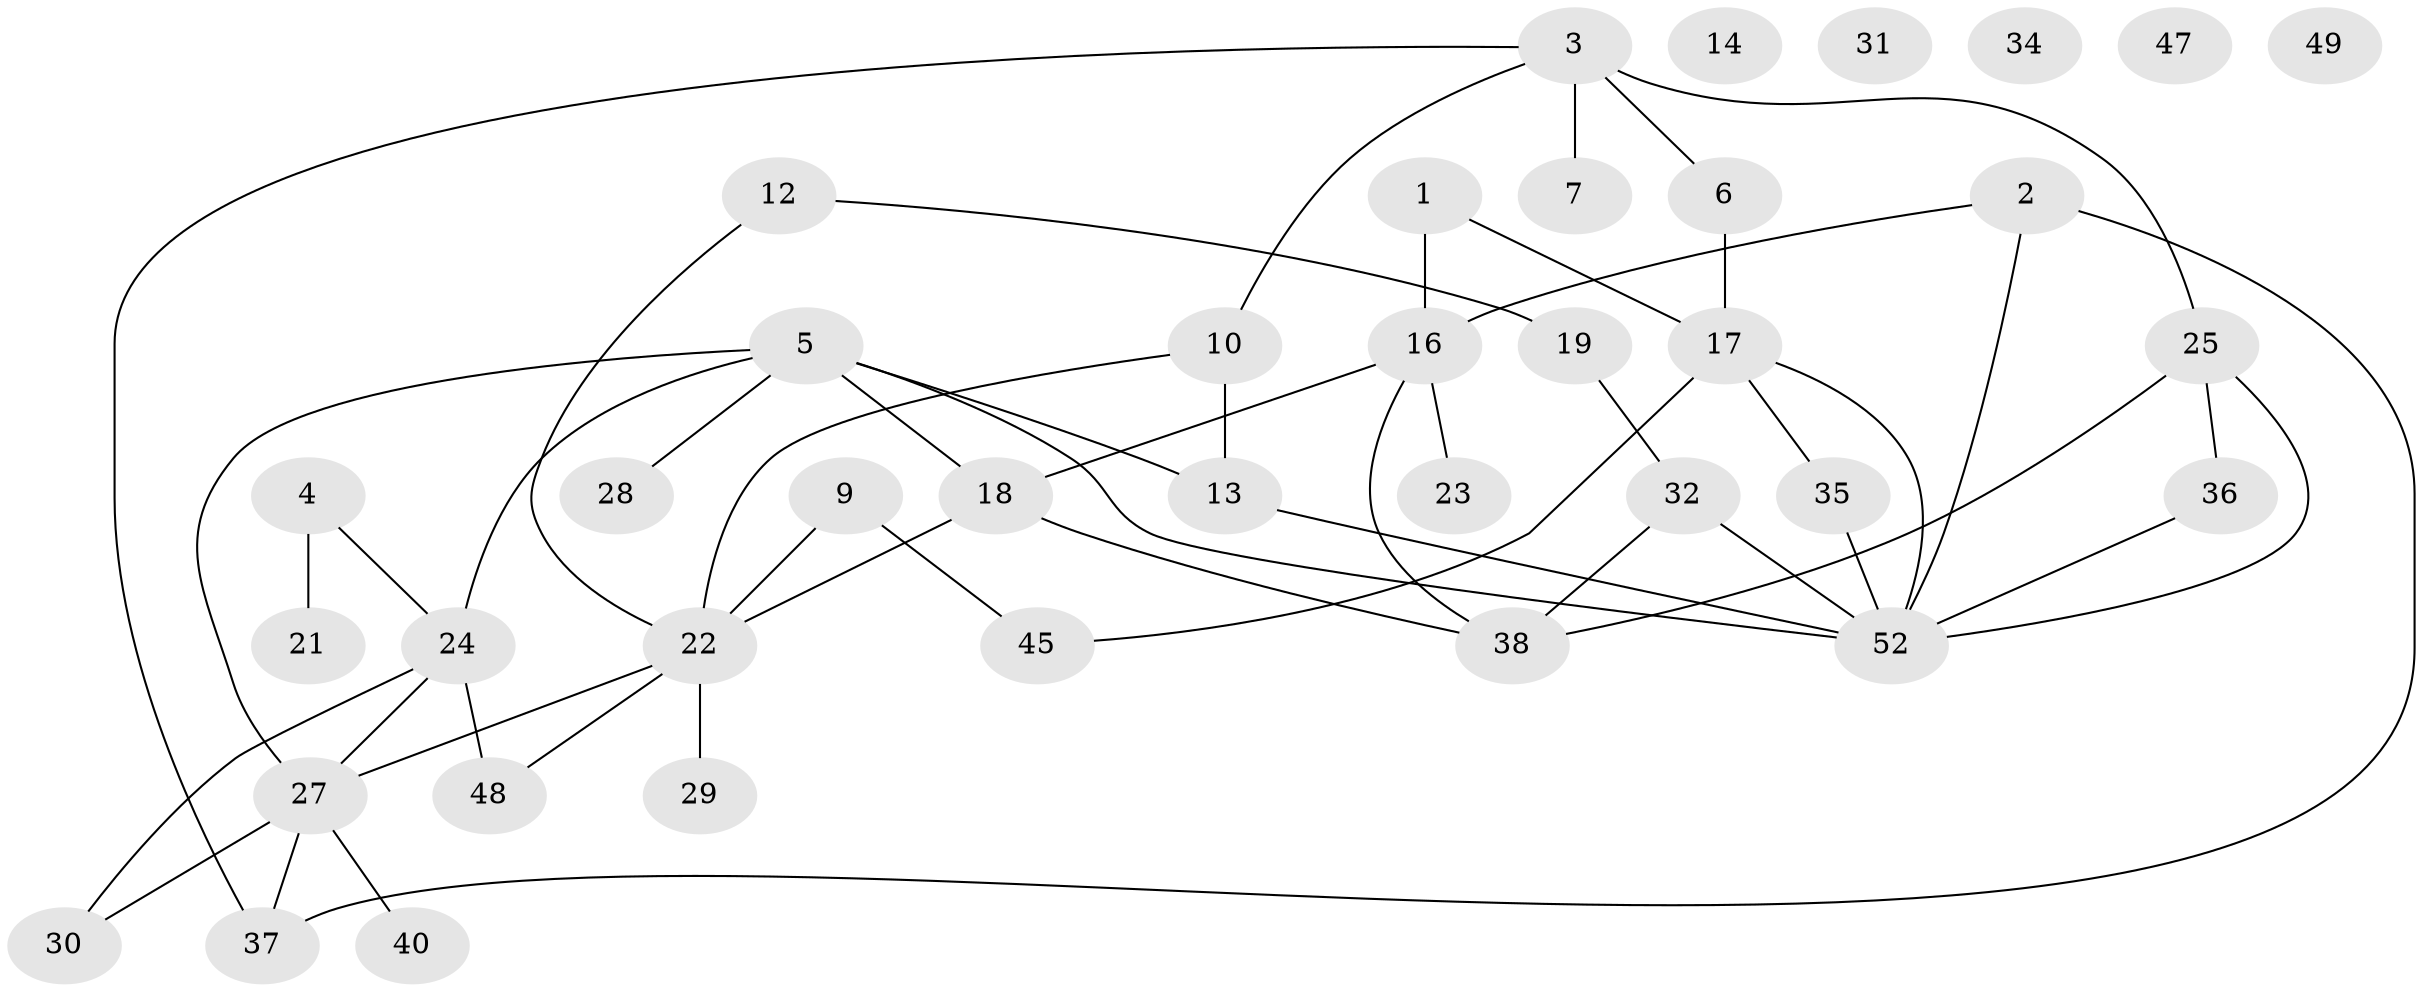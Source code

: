 // original degree distribution, {2: 0.3684210526315789, 3: 0.21052631578947367, 4: 0.14035087719298245, 0: 0.08771929824561403, 5: 0.07017543859649122, 1: 0.10526315789473684, 6: 0.017543859649122806}
// Generated by graph-tools (version 1.1) at 2025/41/03/06/25 10:41:20]
// undirected, 38 vertices, 51 edges
graph export_dot {
graph [start="1"]
  node [color=gray90,style=filled];
  1;
  2 [super="+8"];
  3 [super="+20"];
  4;
  5 [super="+39"];
  6;
  7 [super="+56"];
  9 [super="+11"];
  10;
  12 [super="+26"];
  13 [super="+15"];
  14;
  16 [super="+42"];
  17 [super="+57"];
  18 [super="+46"];
  19 [super="+55"];
  21;
  22 [super="+41"];
  23;
  24 [super="+50"];
  25;
  27 [super="+33"];
  28;
  29;
  30;
  31;
  32 [super="+43"];
  34;
  35;
  36 [super="+54"];
  37 [super="+51"];
  38 [super="+44"];
  40;
  45;
  47;
  48;
  49;
  52 [super="+53"];
  1 -- 17;
  1 -- 16;
  2 -- 52;
  2 -- 16;
  2 -- 37;
  3 -- 6;
  3 -- 10;
  3 -- 25;
  3 -- 7;
  3 -- 37;
  4 -- 21;
  4 -- 24;
  5 -- 28;
  5 -- 13;
  5 -- 18;
  5 -- 52;
  5 -- 27;
  5 -- 24;
  6 -- 17;
  9 -- 45;
  9 -- 22;
  10 -- 22;
  10 -- 13;
  12 -- 19;
  12 -- 22;
  13 -- 52;
  16 -- 18;
  16 -- 23;
  16 -- 38;
  17 -- 35;
  17 -- 52;
  17 -- 45;
  18 -- 38;
  18 -- 22;
  19 -- 32;
  22 -- 48;
  22 -- 27;
  22 -- 29;
  24 -- 27;
  24 -- 30 [weight=2];
  24 -- 48;
  25 -- 36;
  25 -- 38;
  25 -- 52;
  27 -- 30;
  27 -- 40;
  27 -- 37;
  32 -- 52;
  32 -- 38;
  35 -- 52;
  36 -- 52;
}
